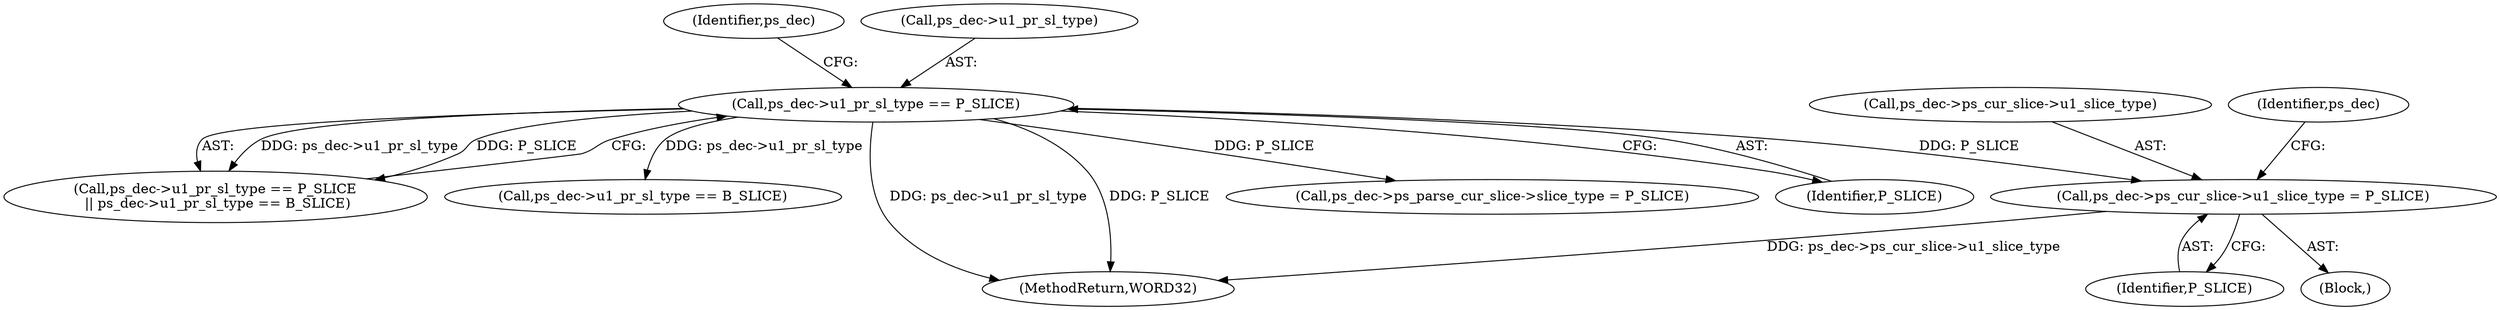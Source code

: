 digraph "0_Android_a78887bcffbc2995cf9ed72e0697acf560875e9e_1@pointer" {
"1000925" [label="(Call,ps_dec->ps_cur_slice->u1_slice_type = P_SLICE)"];
"1000606" [label="(Call,ps_dec->u1_pr_sl_type == P_SLICE)"];
"1000136" [label="(Block,)"];
"1000926" [label="(Call,ps_dec->ps_cur_slice->u1_slice_type)"];
"1000606" [label="(Call,ps_dec->u1_pr_sl_type == P_SLICE)"];
"1000610" [label="(Identifier,P_SLICE)"];
"1000925" [label="(Call,ps_dec->ps_cur_slice->u1_slice_type = P_SLICE)"];
"1000605" [label="(Call,ps_dec->u1_pr_sl_type == P_SLICE\n || ps_dec->u1_pr_sl_type == B_SLICE)"];
"1000613" [label="(Identifier,ps_dec)"];
"1000935" [label="(Identifier,ps_dec)"];
"1000607" [label="(Call,ps_dec->u1_pr_sl_type)"];
"1000611" [label="(Call,ps_dec->u1_pr_sl_type == B_SLICE)"];
"1000931" [label="(Identifier,P_SLICE)"];
"1001356" [label="(MethodReturn,WORD32)"];
"1000932" [label="(Call,ps_dec->ps_parse_cur_slice->slice_type = P_SLICE)"];
"1000925" -> "1000136"  [label="AST: "];
"1000925" -> "1000931"  [label="CFG: "];
"1000926" -> "1000925"  [label="AST: "];
"1000931" -> "1000925"  [label="AST: "];
"1000935" -> "1000925"  [label="CFG: "];
"1000925" -> "1001356"  [label="DDG: ps_dec->ps_cur_slice->u1_slice_type"];
"1000606" -> "1000925"  [label="DDG: P_SLICE"];
"1000606" -> "1000605"  [label="AST: "];
"1000606" -> "1000610"  [label="CFG: "];
"1000607" -> "1000606"  [label="AST: "];
"1000610" -> "1000606"  [label="AST: "];
"1000613" -> "1000606"  [label="CFG: "];
"1000605" -> "1000606"  [label="CFG: "];
"1000606" -> "1001356"  [label="DDG: ps_dec->u1_pr_sl_type"];
"1000606" -> "1001356"  [label="DDG: P_SLICE"];
"1000606" -> "1000605"  [label="DDG: ps_dec->u1_pr_sl_type"];
"1000606" -> "1000605"  [label="DDG: P_SLICE"];
"1000606" -> "1000611"  [label="DDG: ps_dec->u1_pr_sl_type"];
"1000606" -> "1000932"  [label="DDG: P_SLICE"];
}
